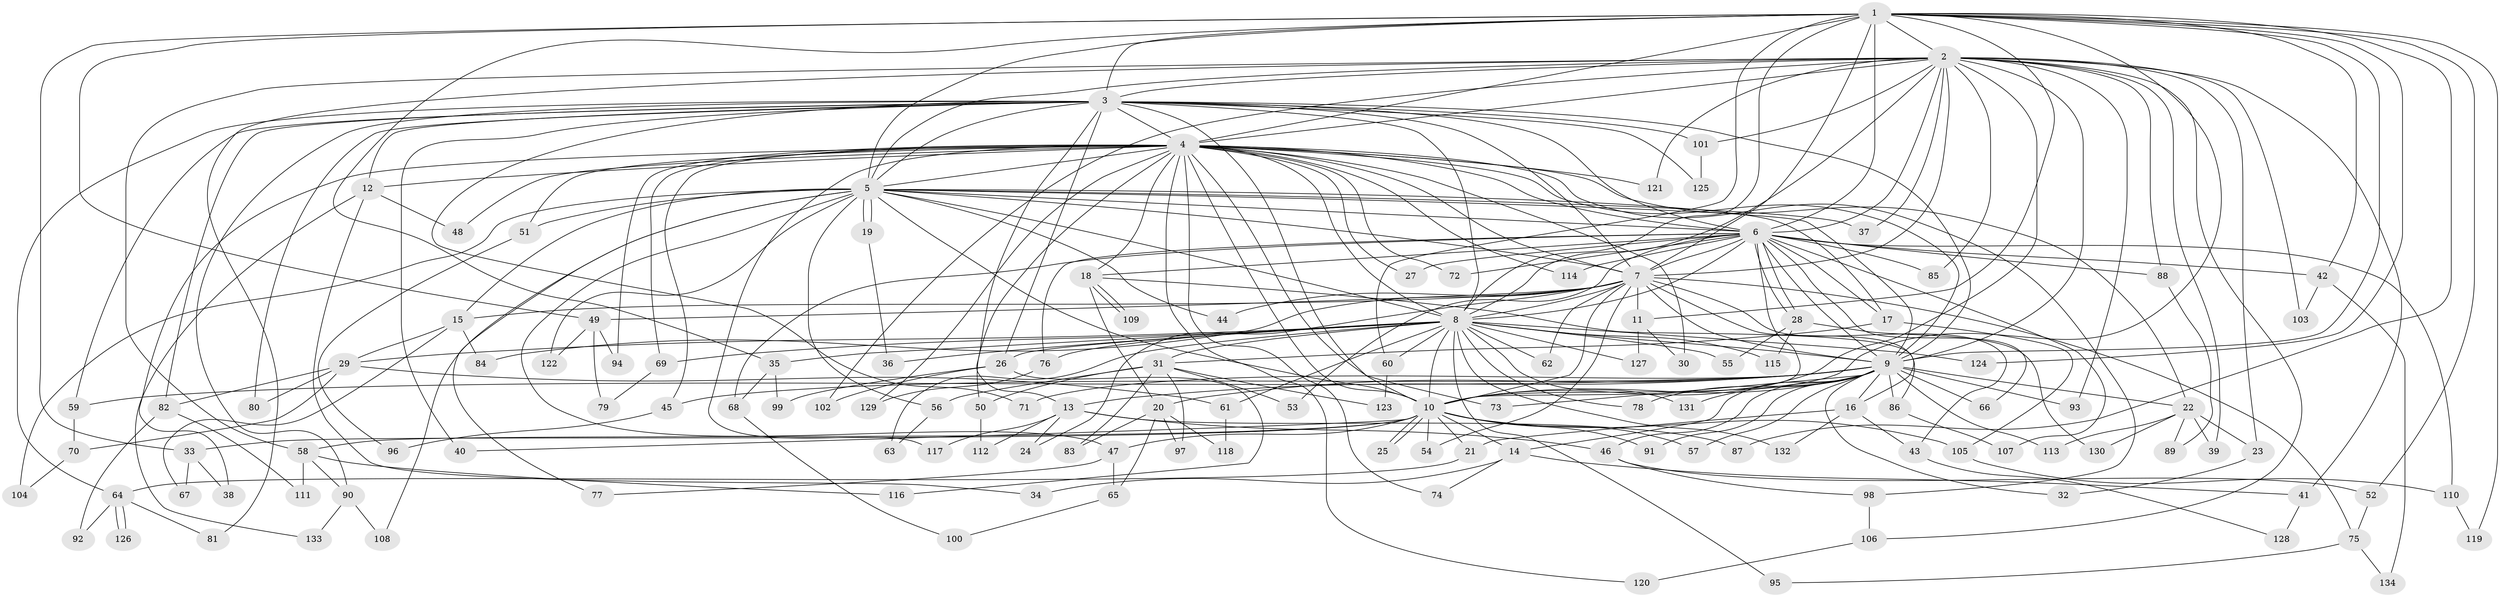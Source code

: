 // coarse degree distribution, {19: 0.030612244897959183, 20: 0.01020408163265306, 17: 0.01020408163265306, 29: 0.02040816326530612, 33: 0.01020408163265306, 28: 0.01020408163265306, 4: 0.11224489795918367, 5: 0.07142857142857142, 3: 0.1836734693877551, 6: 0.02040816326530612, 7: 0.01020408163265306, 2: 0.4897959183673469, 8: 0.01020408163265306, 1: 0.01020408163265306}
// Generated by graph-tools (version 1.1) at 2025/51/02/27/25 19:51:46]
// undirected, 134 vertices, 293 edges
graph export_dot {
graph [start="1"]
  node [color=gray90,style=filled];
  1;
  2;
  3;
  4;
  5;
  6;
  7;
  8;
  9;
  10;
  11;
  12;
  13;
  14;
  15;
  16;
  17;
  18;
  19;
  20;
  21;
  22;
  23;
  24;
  25;
  26;
  27;
  28;
  29;
  30;
  31;
  32;
  33;
  34;
  35;
  36;
  37;
  38;
  39;
  40;
  41;
  42;
  43;
  44;
  45;
  46;
  47;
  48;
  49;
  50;
  51;
  52;
  53;
  54;
  55;
  56;
  57;
  58;
  59;
  60;
  61;
  62;
  63;
  64;
  65;
  66;
  67;
  68;
  69;
  70;
  71;
  72;
  73;
  74;
  75;
  76;
  77;
  78;
  79;
  80;
  81;
  82;
  83;
  84;
  85;
  86;
  87;
  88;
  89;
  90;
  91;
  92;
  93;
  94;
  95;
  96;
  97;
  98;
  99;
  100;
  101;
  102;
  103;
  104;
  105;
  106;
  107;
  108;
  109;
  110;
  111;
  112;
  113;
  114;
  115;
  116;
  117;
  118;
  119;
  120;
  121;
  122;
  123;
  124;
  125;
  126;
  127;
  128;
  129;
  130;
  131;
  132;
  133;
  134;
  1 -- 2;
  1 -- 3;
  1 -- 4;
  1 -- 5;
  1 -- 6;
  1 -- 7;
  1 -- 8;
  1 -- 9;
  1 -- 10;
  1 -- 11;
  1 -- 33;
  1 -- 35;
  1 -- 42;
  1 -- 49;
  1 -- 52;
  1 -- 60;
  1 -- 87;
  1 -- 119;
  1 -- 124;
  2 -- 3;
  2 -- 4;
  2 -- 5;
  2 -- 6;
  2 -- 7;
  2 -- 8;
  2 -- 9;
  2 -- 10;
  2 -- 23;
  2 -- 37;
  2 -- 39;
  2 -- 41;
  2 -- 58;
  2 -- 81;
  2 -- 85;
  2 -- 88;
  2 -- 93;
  2 -- 101;
  2 -- 102;
  2 -- 103;
  2 -- 106;
  2 -- 121;
  3 -- 4;
  3 -- 5;
  3 -- 6;
  3 -- 7;
  3 -- 8;
  3 -- 9;
  3 -- 10;
  3 -- 12;
  3 -- 13;
  3 -- 26;
  3 -- 40;
  3 -- 59;
  3 -- 64;
  3 -- 71;
  3 -- 80;
  3 -- 82;
  3 -- 90;
  3 -- 101;
  3 -- 125;
  4 -- 5;
  4 -- 6;
  4 -- 7;
  4 -- 8;
  4 -- 9;
  4 -- 10;
  4 -- 12;
  4 -- 18;
  4 -- 22;
  4 -- 27;
  4 -- 30;
  4 -- 38;
  4 -- 45;
  4 -- 48;
  4 -- 50;
  4 -- 51;
  4 -- 69;
  4 -- 72;
  4 -- 73;
  4 -- 74;
  4 -- 94;
  4 -- 98;
  4 -- 114;
  4 -- 117;
  4 -- 120;
  4 -- 121;
  4 -- 129;
  5 -- 6;
  5 -- 7;
  5 -- 8;
  5 -- 9;
  5 -- 10;
  5 -- 15;
  5 -- 17;
  5 -- 19;
  5 -- 19;
  5 -- 37;
  5 -- 44;
  5 -- 47;
  5 -- 51;
  5 -- 56;
  5 -- 77;
  5 -- 104;
  5 -- 108;
  5 -- 122;
  6 -- 7;
  6 -- 8;
  6 -- 9;
  6 -- 10;
  6 -- 17;
  6 -- 18;
  6 -- 27;
  6 -- 28;
  6 -- 28;
  6 -- 42;
  6 -- 53;
  6 -- 66;
  6 -- 68;
  6 -- 72;
  6 -- 76;
  6 -- 85;
  6 -- 88;
  6 -- 107;
  6 -- 110;
  6 -- 114;
  7 -- 8;
  7 -- 9;
  7 -- 10;
  7 -- 11;
  7 -- 15;
  7 -- 16;
  7 -- 24;
  7 -- 43;
  7 -- 44;
  7 -- 49;
  7 -- 54;
  7 -- 62;
  7 -- 75;
  7 -- 84;
  8 -- 9;
  8 -- 10;
  8 -- 26;
  8 -- 29;
  8 -- 31;
  8 -- 35;
  8 -- 36;
  8 -- 55;
  8 -- 60;
  8 -- 61;
  8 -- 62;
  8 -- 63;
  8 -- 69;
  8 -- 76;
  8 -- 78;
  8 -- 95;
  8 -- 115;
  8 -- 124;
  8 -- 127;
  8 -- 131;
  8 -- 132;
  9 -- 10;
  9 -- 13;
  9 -- 14;
  9 -- 16;
  9 -- 20;
  9 -- 22;
  9 -- 32;
  9 -- 45;
  9 -- 46;
  9 -- 57;
  9 -- 59;
  9 -- 66;
  9 -- 71;
  9 -- 73;
  9 -- 78;
  9 -- 86;
  9 -- 91;
  9 -- 93;
  9 -- 113;
  9 -- 131;
  10 -- 14;
  10 -- 21;
  10 -- 25;
  10 -- 25;
  10 -- 33;
  10 -- 40;
  10 -- 47;
  10 -- 54;
  10 -- 57;
  10 -- 58;
  10 -- 91;
  10 -- 105;
  11 -- 30;
  11 -- 127;
  12 -- 34;
  12 -- 48;
  12 -- 133;
  13 -- 24;
  13 -- 46;
  13 -- 87;
  13 -- 112;
  13 -- 117;
  14 -- 34;
  14 -- 41;
  14 -- 74;
  15 -- 29;
  15 -- 67;
  15 -- 84;
  16 -- 21;
  16 -- 43;
  16 -- 132;
  17 -- 31;
  17 -- 105;
  18 -- 20;
  18 -- 86;
  18 -- 109;
  18 -- 109;
  19 -- 36;
  20 -- 65;
  20 -- 83;
  20 -- 97;
  20 -- 118;
  21 -- 64;
  22 -- 23;
  22 -- 39;
  22 -- 89;
  22 -- 113;
  22 -- 130;
  23 -- 32;
  26 -- 99;
  26 -- 102;
  26 -- 116;
  28 -- 55;
  28 -- 115;
  28 -- 130;
  29 -- 61;
  29 -- 70;
  29 -- 80;
  29 -- 82;
  31 -- 50;
  31 -- 53;
  31 -- 56;
  31 -- 83;
  31 -- 97;
  31 -- 123;
  33 -- 38;
  33 -- 67;
  35 -- 68;
  35 -- 99;
  41 -- 128;
  42 -- 103;
  42 -- 134;
  43 -- 128;
  45 -- 96;
  46 -- 52;
  46 -- 98;
  47 -- 65;
  47 -- 77;
  49 -- 79;
  49 -- 94;
  49 -- 122;
  50 -- 112;
  51 -- 96;
  52 -- 75;
  56 -- 63;
  58 -- 90;
  58 -- 111;
  58 -- 116;
  59 -- 70;
  60 -- 123;
  61 -- 118;
  64 -- 81;
  64 -- 92;
  64 -- 126;
  64 -- 126;
  65 -- 100;
  68 -- 100;
  69 -- 79;
  70 -- 104;
  75 -- 95;
  75 -- 134;
  76 -- 129;
  82 -- 92;
  82 -- 111;
  86 -- 107;
  88 -- 89;
  90 -- 108;
  90 -- 133;
  98 -- 106;
  101 -- 125;
  105 -- 110;
  106 -- 120;
  110 -- 119;
}
